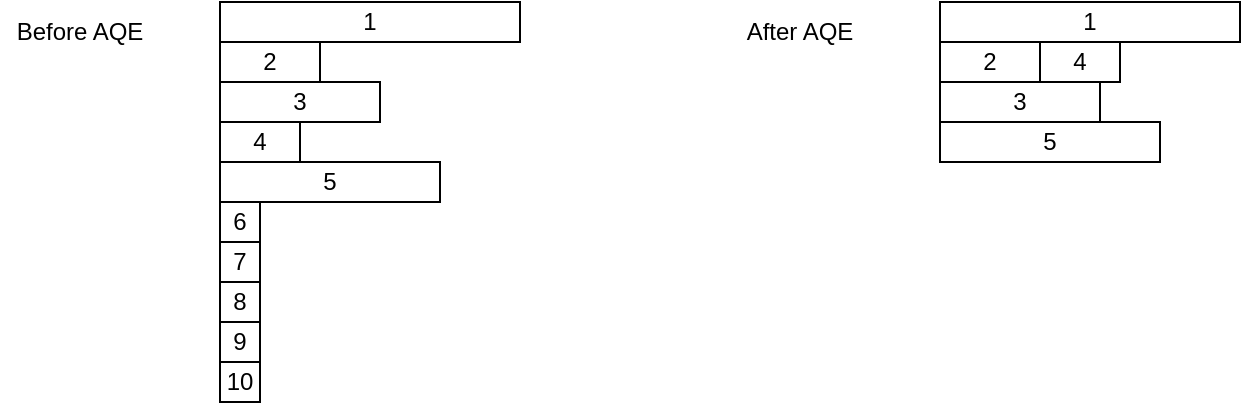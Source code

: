 <mxfile version="22.1.16" type="device">
  <diagram name="Page-1" id="E9eqPzyHWGKcI_5cox_O">
    <mxGraphModel dx="818" dy="531" grid="1" gridSize="10" guides="1" tooltips="1" connect="1" arrows="1" fold="1" page="1" pageScale="1" pageWidth="827" pageHeight="1169" math="0" shadow="0">
      <root>
        <mxCell id="0" />
        <mxCell id="1" parent="0" />
        <mxCell id="gtJb8is8csFTxtvLVy0U-6" value="1" style="rounded=0;whiteSpace=wrap;html=1;" vertex="1" parent="1">
          <mxGeometry x="150" y="40" width="150" height="20" as="geometry" />
        </mxCell>
        <mxCell id="gtJb8is8csFTxtvLVy0U-7" value="Before AQE" style="text;html=1;strokeColor=none;fillColor=none;align=center;verticalAlign=middle;whiteSpace=wrap;rounded=0;" vertex="1" parent="1">
          <mxGeometry x="40" y="40" width="80" height="30" as="geometry" />
        </mxCell>
        <mxCell id="gtJb8is8csFTxtvLVy0U-10" value="2" style="rounded=0;whiteSpace=wrap;html=1;" vertex="1" parent="1">
          <mxGeometry x="150" y="60" width="50" height="20" as="geometry" />
        </mxCell>
        <mxCell id="gtJb8is8csFTxtvLVy0U-11" value="3" style="rounded=0;whiteSpace=wrap;html=1;" vertex="1" parent="1">
          <mxGeometry x="150" y="80" width="80" height="20" as="geometry" />
        </mxCell>
        <mxCell id="gtJb8is8csFTxtvLVy0U-12" value="4" style="rounded=0;whiteSpace=wrap;html=1;" vertex="1" parent="1">
          <mxGeometry x="150" y="100" width="40" height="20" as="geometry" />
        </mxCell>
        <mxCell id="gtJb8is8csFTxtvLVy0U-13" value="5" style="rounded=0;whiteSpace=wrap;html=1;" vertex="1" parent="1">
          <mxGeometry x="150" y="120" width="110" height="20" as="geometry" />
        </mxCell>
        <mxCell id="gtJb8is8csFTxtvLVy0U-14" value="6" style="rounded=0;whiteSpace=wrap;html=1;" vertex="1" parent="1">
          <mxGeometry x="150" y="140" width="20" height="20" as="geometry" />
        </mxCell>
        <mxCell id="gtJb8is8csFTxtvLVy0U-15" value="7" style="rounded=0;whiteSpace=wrap;html=1;" vertex="1" parent="1">
          <mxGeometry x="150" y="160" width="20" height="20" as="geometry" />
        </mxCell>
        <mxCell id="gtJb8is8csFTxtvLVy0U-16" value="8" style="rounded=0;whiteSpace=wrap;html=1;" vertex="1" parent="1">
          <mxGeometry x="150" y="180" width="20" height="20" as="geometry" />
        </mxCell>
        <mxCell id="gtJb8is8csFTxtvLVy0U-17" value="9" style="rounded=0;whiteSpace=wrap;html=1;" vertex="1" parent="1">
          <mxGeometry x="150" y="200" width="20" height="20" as="geometry" />
        </mxCell>
        <mxCell id="gtJb8is8csFTxtvLVy0U-18" value="10" style="rounded=0;whiteSpace=wrap;html=1;" vertex="1" parent="1">
          <mxGeometry x="150" y="220" width="20" height="20" as="geometry" />
        </mxCell>
        <mxCell id="gtJb8is8csFTxtvLVy0U-19" value="1" style="rounded=0;whiteSpace=wrap;html=1;" vertex="1" parent="1">
          <mxGeometry x="510" y="40" width="150" height="20" as="geometry" />
        </mxCell>
        <mxCell id="gtJb8is8csFTxtvLVy0U-20" value="After AQE" style="text;html=1;strokeColor=none;fillColor=none;align=center;verticalAlign=middle;whiteSpace=wrap;rounded=0;" vertex="1" parent="1">
          <mxGeometry x="400" y="40" width="80" height="30" as="geometry" />
        </mxCell>
        <mxCell id="gtJb8is8csFTxtvLVy0U-21" value="2" style="rounded=0;whiteSpace=wrap;html=1;" vertex="1" parent="1">
          <mxGeometry x="510" y="60" width="50" height="20" as="geometry" />
        </mxCell>
        <mxCell id="gtJb8is8csFTxtvLVy0U-22" value="3" style="rounded=0;whiteSpace=wrap;html=1;" vertex="1" parent="1">
          <mxGeometry x="510" y="80" width="80" height="20" as="geometry" />
        </mxCell>
        <mxCell id="gtJb8is8csFTxtvLVy0U-24" value="5" style="rounded=0;whiteSpace=wrap;html=1;" vertex="1" parent="1">
          <mxGeometry x="510" y="100" width="110" height="20" as="geometry" />
        </mxCell>
        <mxCell id="gtJb8is8csFTxtvLVy0U-31" value="4" style="rounded=0;whiteSpace=wrap;html=1;" vertex="1" parent="1">
          <mxGeometry x="560" y="60" width="40" height="20" as="geometry" />
        </mxCell>
      </root>
    </mxGraphModel>
  </diagram>
</mxfile>
